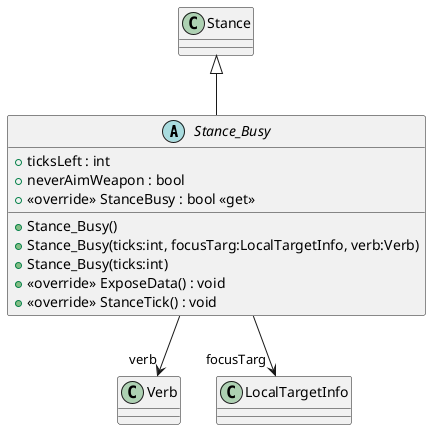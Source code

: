 @startuml
abstract class Stance_Busy {
    + ticksLeft : int
    + neverAimWeapon : bool
    + <<override>> StanceBusy : bool <<get>>
    + Stance_Busy()
    + Stance_Busy(ticks:int, focusTarg:LocalTargetInfo, verb:Verb)
    + Stance_Busy(ticks:int)
    + <<override>> ExposeData() : void
    + <<override>> StanceTick() : void
}
Stance <|-- Stance_Busy
Stance_Busy --> "verb" Verb
Stance_Busy --> "focusTarg" LocalTargetInfo
@enduml
